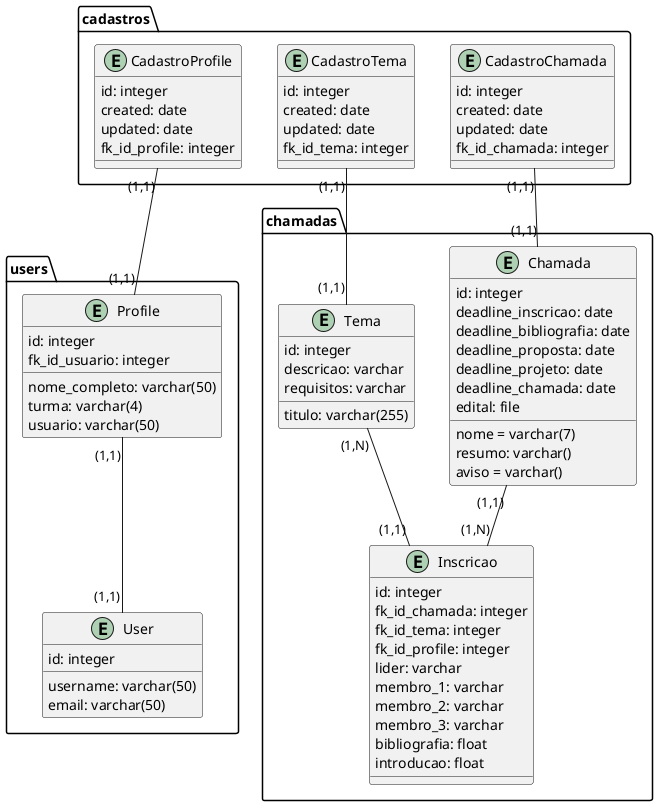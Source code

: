 @startuml PROGRESSUS
package users{
    entity User{
        id: integer
        username: varchar(50)
        email: varchar(50)
    }
    entity Profile{
        id: integer
        nome_completo: varchar(50)
        turma: varchar(4)
        usuario: varchar(50)
        fk_id_usuario: integer
    }
    Profile "(1,1)" -- "(1,1)" User
}
package chamadas{
    entity Chamada{
        id: integer
        nome = varchar(7)
        deadline_inscricao: date
        deadline_bibliografia: date
        deadline_proposta: date
        deadline_projeto: date
        deadline_chamada: date
        resumo: varchar()
        edital: file
        aviso = varchar()
    }
    entity Tema{
        id: integer
        titulo: varchar(255)
        descricao: varchar
        requisitos: varchar
    }
    entity Inscricao{
        id: integer
        fk_id_chamada: integer
        fk_id_tema: integer
        fk_id_profile: integer
        lider: varchar
        membro_1: varchar
        membro_2: varchar
        membro_3: varchar
        bibliografia: float
        introducao: float
    }
    Tema "(1,N)" -- "(1,1)" Inscricao
    Chamada "(1,1)" -- "(1,N)" Inscricao
}
package cadastros{
    entity CadastroProfile{
        id: integer
        created: date
        updated: date
        fk_id_profile: integer
    }
    CadastroProfile "(1,1)" -- "(1,1)" Profile
    entity CadastroChamada{
        id: integer
        created: date
        updated: date
        fk_id_chamada: integer
    }
    CadastroChamada "(1,1)" -- "(1,1)" Chamada
    entity CadastroTema{
        id: integer
        created: date
        updated: date
        fk_id_tema: integer
    }
    CadastroTema "(1,1)" -- "(1,1)" Tema
}
@enduml